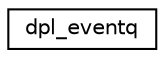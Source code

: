 digraph "Graphical Class Hierarchy"
{
 // LATEX_PDF_SIZE
  edge [fontname="Helvetica",fontsize="10",labelfontname="Helvetica",labelfontsize="10"];
  node [fontname="Helvetica",fontsize="10",shape=record];
  rankdir="LR";
  Node0 [label="dpl_eventq",height=0.2,width=0.4,color="black", fillcolor="white", style="filled",URL="$structdpl__eventq.html",tooltip="dpl event queue wrapper"];
}
